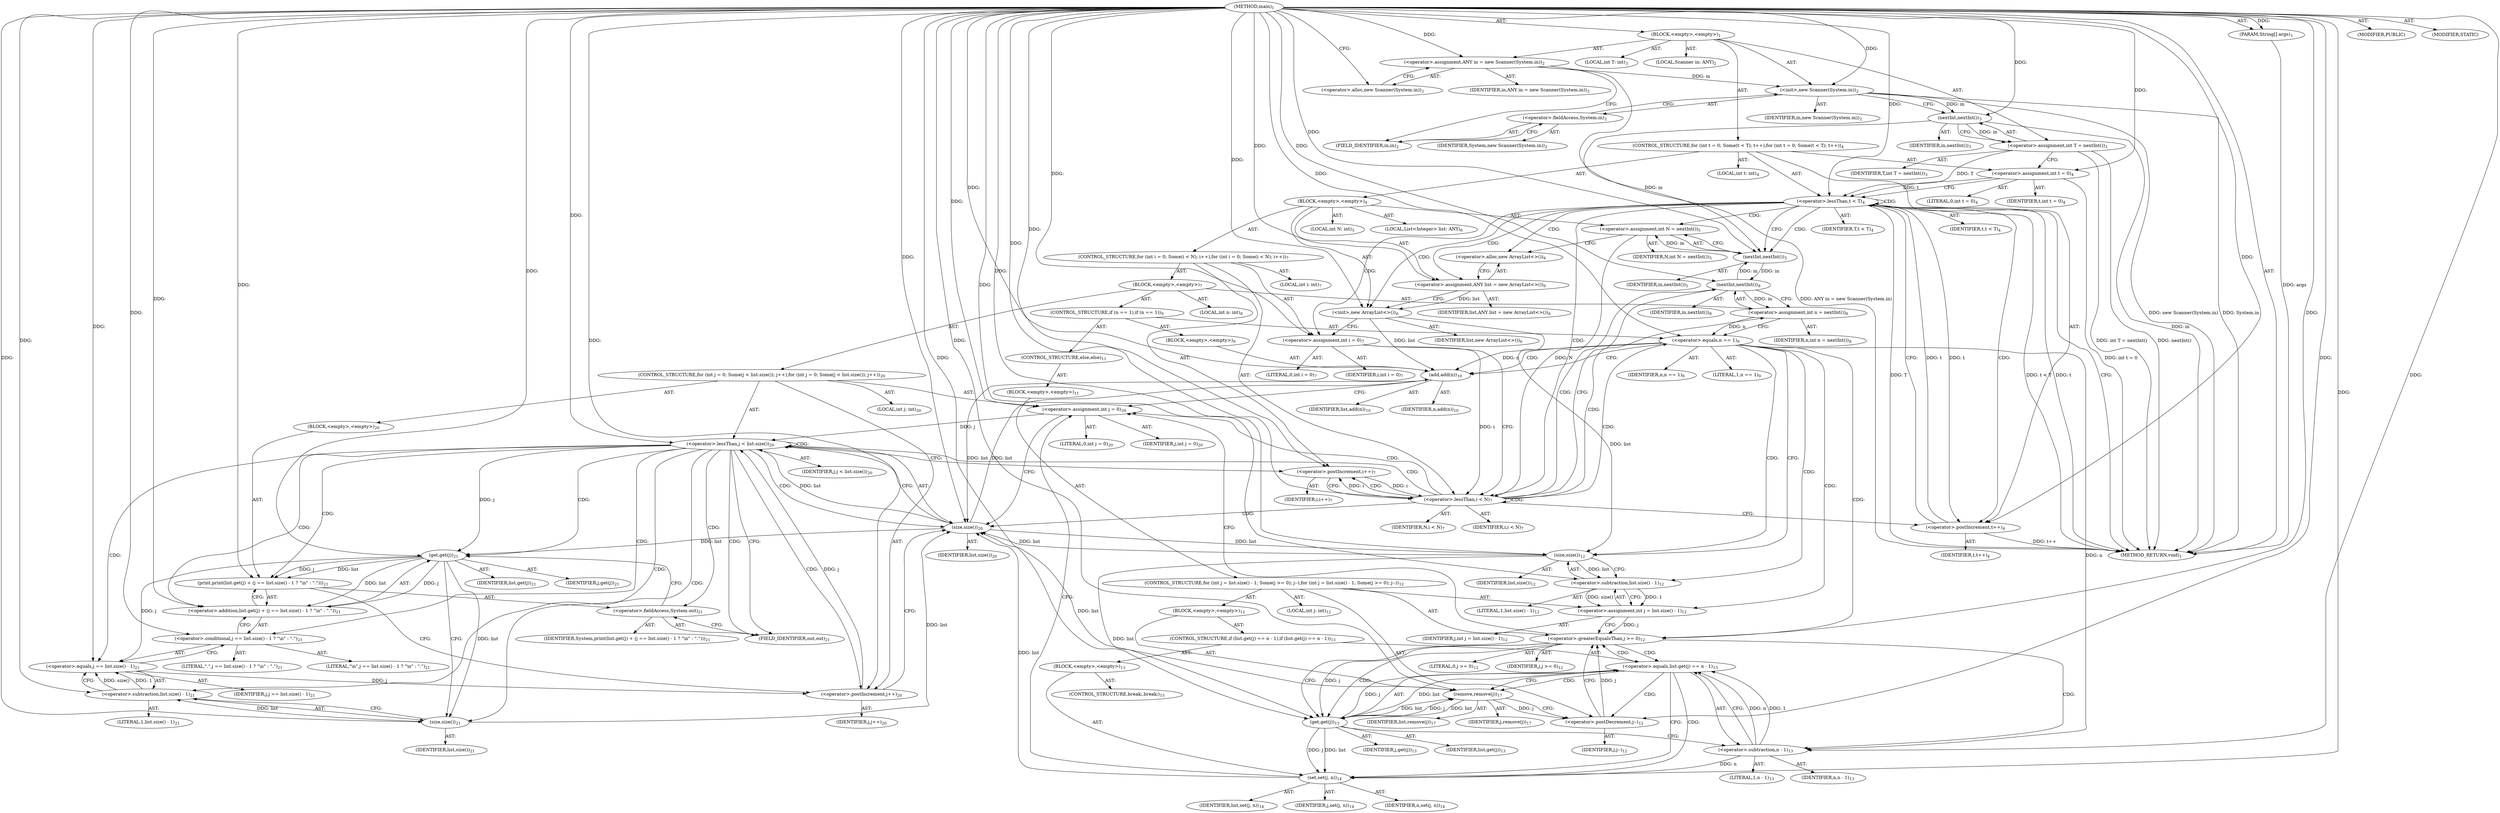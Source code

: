 digraph "main" {  
"21" [label = <(METHOD,main)<SUB>1</SUB>> ]
"22" [label = <(PARAM,String[] args)<SUB>1</SUB>> ]
"23" [label = <(BLOCK,&lt;empty&gt;,&lt;empty&gt;)<SUB>1</SUB>> ]
"4" [label = <(LOCAL,Scanner in: ANY)<SUB>2</SUB>> ]
"24" [label = <(&lt;operator&gt;.assignment,ANY in = new Scanner(System.in))<SUB>2</SUB>> ]
"25" [label = <(IDENTIFIER,in,ANY in = new Scanner(System.in))<SUB>2</SUB>> ]
"26" [label = <(&lt;operator&gt;.alloc,new Scanner(System.in))<SUB>2</SUB>> ]
"27" [label = <(&lt;init&gt;,new Scanner(System.in))<SUB>2</SUB>> ]
"3" [label = <(IDENTIFIER,in,new Scanner(System.in))<SUB>2</SUB>> ]
"28" [label = <(&lt;operator&gt;.fieldAccess,System.in)<SUB>2</SUB>> ]
"29" [label = <(IDENTIFIER,System,new Scanner(System.in))<SUB>2</SUB>> ]
"30" [label = <(FIELD_IDENTIFIER,in,in)<SUB>2</SUB>> ]
"31" [label = <(LOCAL,int T: int)<SUB>3</SUB>> ]
"32" [label = <(&lt;operator&gt;.assignment,int T = nextInt())<SUB>3</SUB>> ]
"33" [label = <(IDENTIFIER,T,int T = nextInt())<SUB>3</SUB>> ]
"34" [label = <(nextInt,nextInt())<SUB>3</SUB>> ]
"35" [label = <(IDENTIFIER,in,nextInt())<SUB>3</SUB>> ]
"36" [label = <(CONTROL_STRUCTURE,for (int t = 0; Some(t &lt; T); t++),for (int t = 0; Some(t &lt; T); t++))<SUB>4</SUB>> ]
"37" [label = <(LOCAL,int t: int)<SUB>4</SUB>> ]
"38" [label = <(&lt;operator&gt;.assignment,int t = 0)<SUB>4</SUB>> ]
"39" [label = <(IDENTIFIER,t,int t = 0)<SUB>4</SUB>> ]
"40" [label = <(LITERAL,0,int t = 0)<SUB>4</SUB>> ]
"41" [label = <(&lt;operator&gt;.lessThan,t &lt; T)<SUB>4</SUB>> ]
"42" [label = <(IDENTIFIER,t,t &lt; T)<SUB>4</SUB>> ]
"43" [label = <(IDENTIFIER,T,t &lt; T)<SUB>4</SUB>> ]
"44" [label = <(&lt;operator&gt;.postIncrement,t++)<SUB>4</SUB>> ]
"45" [label = <(IDENTIFIER,t,t++)<SUB>4</SUB>> ]
"46" [label = <(BLOCK,&lt;empty&gt;,&lt;empty&gt;)<SUB>4</SUB>> ]
"47" [label = <(LOCAL,int N: int)<SUB>5</SUB>> ]
"48" [label = <(&lt;operator&gt;.assignment,int N = nextInt())<SUB>5</SUB>> ]
"49" [label = <(IDENTIFIER,N,int N = nextInt())<SUB>5</SUB>> ]
"50" [label = <(nextInt,nextInt())<SUB>5</SUB>> ]
"51" [label = <(IDENTIFIER,in,nextInt())<SUB>5</SUB>> ]
"6" [label = <(LOCAL,List&lt;Integer&gt; list: ANY)<SUB>6</SUB>> ]
"52" [label = <(&lt;operator&gt;.assignment,ANY list = new ArrayList&lt;&gt;())<SUB>6</SUB>> ]
"53" [label = <(IDENTIFIER,list,ANY list = new ArrayList&lt;&gt;())<SUB>6</SUB>> ]
"54" [label = <(&lt;operator&gt;.alloc,new ArrayList&lt;&gt;())<SUB>6</SUB>> ]
"55" [label = <(&lt;init&gt;,new ArrayList&lt;&gt;())<SUB>6</SUB>> ]
"5" [label = <(IDENTIFIER,list,new ArrayList&lt;&gt;())<SUB>6</SUB>> ]
"56" [label = <(CONTROL_STRUCTURE,for (int i = 0; Some(i &lt; N); i++),for (int i = 0; Some(i &lt; N); i++))<SUB>7</SUB>> ]
"57" [label = <(LOCAL,int i: int)<SUB>7</SUB>> ]
"58" [label = <(&lt;operator&gt;.assignment,int i = 0)<SUB>7</SUB>> ]
"59" [label = <(IDENTIFIER,i,int i = 0)<SUB>7</SUB>> ]
"60" [label = <(LITERAL,0,int i = 0)<SUB>7</SUB>> ]
"61" [label = <(&lt;operator&gt;.lessThan,i &lt; N)<SUB>7</SUB>> ]
"62" [label = <(IDENTIFIER,i,i &lt; N)<SUB>7</SUB>> ]
"63" [label = <(IDENTIFIER,N,i &lt; N)<SUB>7</SUB>> ]
"64" [label = <(&lt;operator&gt;.postIncrement,i++)<SUB>7</SUB>> ]
"65" [label = <(IDENTIFIER,i,i++)<SUB>7</SUB>> ]
"66" [label = <(BLOCK,&lt;empty&gt;,&lt;empty&gt;)<SUB>7</SUB>> ]
"67" [label = <(LOCAL,int n: int)<SUB>8</SUB>> ]
"68" [label = <(&lt;operator&gt;.assignment,int n = nextInt())<SUB>8</SUB>> ]
"69" [label = <(IDENTIFIER,n,int n = nextInt())<SUB>8</SUB>> ]
"70" [label = <(nextInt,nextInt())<SUB>8</SUB>> ]
"71" [label = <(IDENTIFIER,in,nextInt())<SUB>8</SUB>> ]
"72" [label = <(CONTROL_STRUCTURE,if (n == 1),if (n == 1))<SUB>9</SUB>> ]
"73" [label = <(&lt;operator&gt;.equals,n == 1)<SUB>9</SUB>> ]
"74" [label = <(IDENTIFIER,n,n == 1)<SUB>9</SUB>> ]
"75" [label = <(LITERAL,1,n == 1)<SUB>9</SUB>> ]
"76" [label = <(BLOCK,&lt;empty&gt;,&lt;empty&gt;)<SUB>9</SUB>> ]
"77" [label = <(add,add(n))<SUB>10</SUB>> ]
"78" [label = <(IDENTIFIER,list,add(n))<SUB>10</SUB>> ]
"79" [label = <(IDENTIFIER,n,add(n))<SUB>10</SUB>> ]
"80" [label = <(CONTROL_STRUCTURE,else,else)<SUB>11</SUB>> ]
"81" [label = <(BLOCK,&lt;empty&gt;,&lt;empty&gt;)<SUB>11</SUB>> ]
"82" [label = <(CONTROL_STRUCTURE,for (int j = list.size() - 1; Some(j &gt;= 0); j--),for (int j = list.size() - 1; Some(j &gt;= 0); j--))<SUB>12</SUB>> ]
"83" [label = <(LOCAL,int j: int)<SUB>12</SUB>> ]
"84" [label = <(&lt;operator&gt;.assignment,int j = list.size() - 1)<SUB>12</SUB>> ]
"85" [label = <(IDENTIFIER,j,int j = list.size() - 1)<SUB>12</SUB>> ]
"86" [label = <(&lt;operator&gt;.subtraction,list.size() - 1)<SUB>12</SUB>> ]
"87" [label = <(size,size())<SUB>12</SUB>> ]
"88" [label = <(IDENTIFIER,list,size())<SUB>12</SUB>> ]
"89" [label = <(LITERAL,1,list.size() - 1)<SUB>12</SUB>> ]
"90" [label = <(&lt;operator&gt;.greaterEqualsThan,j &gt;= 0)<SUB>12</SUB>> ]
"91" [label = <(IDENTIFIER,j,j &gt;= 0)<SUB>12</SUB>> ]
"92" [label = <(LITERAL,0,j &gt;= 0)<SUB>12</SUB>> ]
"93" [label = <(&lt;operator&gt;.postDecrement,j--)<SUB>12</SUB>> ]
"94" [label = <(IDENTIFIER,j,j--)<SUB>12</SUB>> ]
"95" [label = <(BLOCK,&lt;empty&gt;,&lt;empty&gt;)<SUB>12</SUB>> ]
"96" [label = <(CONTROL_STRUCTURE,if (list.get(j) == n - 1),if (list.get(j) == n - 1))<SUB>13</SUB>> ]
"97" [label = <(&lt;operator&gt;.equals,list.get(j) == n - 1)<SUB>13</SUB>> ]
"98" [label = <(get,get(j))<SUB>13</SUB>> ]
"99" [label = <(IDENTIFIER,list,get(j))<SUB>13</SUB>> ]
"100" [label = <(IDENTIFIER,j,get(j))<SUB>13</SUB>> ]
"101" [label = <(&lt;operator&gt;.subtraction,n - 1)<SUB>13</SUB>> ]
"102" [label = <(IDENTIFIER,n,n - 1)<SUB>13</SUB>> ]
"103" [label = <(LITERAL,1,n - 1)<SUB>13</SUB>> ]
"104" [label = <(BLOCK,&lt;empty&gt;,&lt;empty&gt;)<SUB>13</SUB>> ]
"105" [label = <(set,set(j, n))<SUB>14</SUB>> ]
"106" [label = <(IDENTIFIER,list,set(j, n))<SUB>14</SUB>> ]
"107" [label = <(IDENTIFIER,j,set(j, n))<SUB>14</SUB>> ]
"108" [label = <(IDENTIFIER,n,set(j, n))<SUB>14</SUB>> ]
"109" [label = <(CONTROL_STRUCTURE,break;,break;)<SUB>15</SUB>> ]
"110" [label = <(remove,remove(j))<SUB>17</SUB>> ]
"111" [label = <(IDENTIFIER,list,remove(j))<SUB>17</SUB>> ]
"112" [label = <(IDENTIFIER,j,remove(j))<SUB>17</SUB>> ]
"113" [label = <(CONTROL_STRUCTURE,for (int j = 0; Some(j &lt; list.size()); j++),for (int j = 0; Some(j &lt; list.size()); j++))<SUB>20</SUB>> ]
"114" [label = <(LOCAL,int j: int)<SUB>20</SUB>> ]
"115" [label = <(&lt;operator&gt;.assignment,int j = 0)<SUB>20</SUB>> ]
"116" [label = <(IDENTIFIER,j,int j = 0)<SUB>20</SUB>> ]
"117" [label = <(LITERAL,0,int j = 0)<SUB>20</SUB>> ]
"118" [label = <(&lt;operator&gt;.lessThan,j &lt; list.size())<SUB>20</SUB>> ]
"119" [label = <(IDENTIFIER,j,j &lt; list.size())<SUB>20</SUB>> ]
"120" [label = <(size,size())<SUB>20</SUB>> ]
"121" [label = <(IDENTIFIER,list,size())<SUB>20</SUB>> ]
"122" [label = <(&lt;operator&gt;.postIncrement,j++)<SUB>20</SUB>> ]
"123" [label = <(IDENTIFIER,j,j++)<SUB>20</SUB>> ]
"124" [label = <(BLOCK,&lt;empty&gt;,&lt;empty&gt;)<SUB>20</SUB>> ]
"125" [label = <(print,print(list.get(j) + (j == list.size() - 1 ? &quot;\n&quot; : &quot;.&quot;)))<SUB>21</SUB>> ]
"126" [label = <(&lt;operator&gt;.fieldAccess,System.out)<SUB>21</SUB>> ]
"127" [label = <(IDENTIFIER,System,print(list.get(j) + (j == list.size() - 1 ? &quot;\n&quot; : &quot;.&quot;)))<SUB>21</SUB>> ]
"128" [label = <(FIELD_IDENTIFIER,out,out)<SUB>21</SUB>> ]
"129" [label = <(&lt;operator&gt;.addition,list.get(j) + (j == list.size() - 1 ? &quot;\n&quot; : &quot;.&quot;))<SUB>21</SUB>> ]
"130" [label = <(get,get(j))<SUB>21</SUB>> ]
"131" [label = <(IDENTIFIER,list,get(j))<SUB>21</SUB>> ]
"132" [label = <(IDENTIFIER,j,get(j))<SUB>21</SUB>> ]
"133" [label = <(&lt;operator&gt;.conditional,j == list.size() - 1 ? &quot;\n&quot; : &quot;.&quot;)<SUB>21</SUB>> ]
"134" [label = <(&lt;operator&gt;.equals,j == list.size() - 1)<SUB>21</SUB>> ]
"135" [label = <(IDENTIFIER,j,j == list.size() - 1)<SUB>21</SUB>> ]
"136" [label = <(&lt;operator&gt;.subtraction,list.size() - 1)<SUB>21</SUB>> ]
"137" [label = <(size,size())<SUB>21</SUB>> ]
"138" [label = <(IDENTIFIER,list,size())<SUB>21</SUB>> ]
"139" [label = <(LITERAL,1,list.size() - 1)<SUB>21</SUB>> ]
"140" [label = <(LITERAL,&quot;\n&quot;,j == list.size() - 1 ? &quot;\n&quot; : &quot;.&quot;)<SUB>21</SUB>> ]
"141" [label = <(LITERAL,&quot;.&quot;,j == list.size() - 1 ? &quot;\n&quot; : &quot;.&quot;)<SUB>21</SUB>> ]
"142" [label = <(MODIFIER,PUBLIC)> ]
"143" [label = <(MODIFIER,STATIC)> ]
"144" [label = <(METHOD_RETURN,void)<SUB>1</SUB>> ]
  "21" -> "22"  [ label = "AST: "] 
  "21" -> "23"  [ label = "AST: "] 
  "21" -> "142"  [ label = "AST: "] 
  "21" -> "143"  [ label = "AST: "] 
  "21" -> "144"  [ label = "AST: "] 
  "23" -> "4"  [ label = "AST: "] 
  "23" -> "24"  [ label = "AST: "] 
  "23" -> "27"  [ label = "AST: "] 
  "23" -> "31"  [ label = "AST: "] 
  "23" -> "32"  [ label = "AST: "] 
  "23" -> "36"  [ label = "AST: "] 
  "24" -> "25"  [ label = "AST: "] 
  "24" -> "26"  [ label = "AST: "] 
  "27" -> "3"  [ label = "AST: "] 
  "27" -> "28"  [ label = "AST: "] 
  "28" -> "29"  [ label = "AST: "] 
  "28" -> "30"  [ label = "AST: "] 
  "32" -> "33"  [ label = "AST: "] 
  "32" -> "34"  [ label = "AST: "] 
  "34" -> "35"  [ label = "AST: "] 
  "36" -> "37"  [ label = "AST: "] 
  "36" -> "38"  [ label = "AST: "] 
  "36" -> "41"  [ label = "AST: "] 
  "36" -> "44"  [ label = "AST: "] 
  "36" -> "46"  [ label = "AST: "] 
  "38" -> "39"  [ label = "AST: "] 
  "38" -> "40"  [ label = "AST: "] 
  "41" -> "42"  [ label = "AST: "] 
  "41" -> "43"  [ label = "AST: "] 
  "44" -> "45"  [ label = "AST: "] 
  "46" -> "47"  [ label = "AST: "] 
  "46" -> "48"  [ label = "AST: "] 
  "46" -> "6"  [ label = "AST: "] 
  "46" -> "52"  [ label = "AST: "] 
  "46" -> "55"  [ label = "AST: "] 
  "46" -> "56"  [ label = "AST: "] 
  "48" -> "49"  [ label = "AST: "] 
  "48" -> "50"  [ label = "AST: "] 
  "50" -> "51"  [ label = "AST: "] 
  "52" -> "53"  [ label = "AST: "] 
  "52" -> "54"  [ label = "AST: "] 
  "55" -> "5"  [ label = "AST: "] 
  "56" -> "57"  [ label = "AST: "] 
  "56" -> "58"  [ label = "AST: "] 
  "56" -> "61"  [ label = "AST: "] 
  "56" -> "64"  [ label = "AST: "] 
  "56" -> "66"  [ label = "AST: "] 
  "58" -> "59"  [ label = "AST: "] 
  "58" -> "60"  [ label = "AST: "] 
  "61" -> "62"  [ label = "AST: "] 
  "61" -> "63"  [ label = "AST: "] 
  "64" -> "65"  [ label = "AST: "] 
  "66" -> "67"  [ label = "AST: "] 
  "66" -> "68"  [ label = "AST: "] 
  "66" -> "72"  [ label = "AST: "] 
  "66" -> "113"  [ label = "AST: "] 
  "68" -> "69"  [ label = "AST: "] 
  "68" -> "70"  [ label = "AST: "] 
  "70" -> "71"  [ label = "AST: "] 
  "72" -> "73"  [ label = "AST: "] 
  "72" -> "76"  [ label = "AST: "] 
  "72" -> "80"  [ label = "AST: "] 
  "73" -> "74"  [ label = "AST: "] 
  "73" -> "75"  [ label = "AST: "] 
  "76" -> "77"  [ label = "AST: "] 
  "77" -> "78"  [ label = "AST: "] 
  "77" -> "79"  [ label = "AST: "] 
  "80" -> "81"  [ label = "AST: "] 
  "81" -> "82"  [ label = "AST: "] 
  "82" -> "83"  [ label = "AST: "] 
  "82" -> "84"  [ label = "AST: "] 
  "82" -> "90"  [ label = "AST: "] 
  "82" -> "93"  [ label = "AST: "] 
  "82" -> "95"  [ label = "AST: "] 
  "84" -> "85"  [ label = "AST: "] 
  "84" -> "86"  [ label = "AST: "] 
  "86" -> "87"  [ label = "AST: "] 
  "86" -> "89"  [ label = "AST: "] 
  "87" -> "88"  [ label = "AST: "] 
  "90" -> "91"  [ label = "AST: "] 
  "90" -> "92"  [ label = "AST: "] 
  "93" -> "94"  [ label = "AST: "] 
  "95" -> "96"  [ label = "AST: "] 
  "95" -> "110"  [ label = "AST: "] 
  "96" -> "97"  [ label = "AST: "] 
  "96" -> "104"  [ label = "AST: "] 
  "97" -> "98"  [ label = "AST: "] 
  "97" -> "101"  [ label = "AST: "] 
  "98" -> "99"  [ label = "AST: "] 
  "98" -> "100"  [ label = "AST: "] 
  "101" -> "102"  [ label = "AST: "] 
  "101" -> "103"  [ label = "AST: "] 
  "104" -> "105"  [ label = "AST: "] 
  "104" -> "109"  [ label = "AST: "] 
  "105" -> "106"  [ label = "AST: "] 
  "105" -> "107"  [ label = "AST: "] 
  "105" -> "108"  [ label = "AST: "] 
  "110" -> "111"  [ label = "AST: "] 
  "110" -> "112"  [ label = "AST: "] 
  "113" -> "114"  [ label = "AST: "] 
  "113" -> "115"  [ label = "AST: "] 
  "113" -> "118"  [ label = "AST: "] 
  "113" -> "122"  [ label = "AST: "] 
  "113" -> "124"  [ label = "AST: "] 
  "115" -> "116"  [ label = "AST: "] 
  "115" -> "117"  [ label = "AST: "] 
  "118" -> "119"  [ label = "AST: "] 
  "118" -> "120"  [ label = "AST: "] 
  "120" -> "121"  [ label = "AST: "] 
  "122" -> "123"  [ label = "AST: "] 
  "124" -> "125"  [ label = "AST: "] 
  "125" -> "126"  [ label = "AST: "] 
  "125" -> "129"  [ label = "AST: "] 
  "126" -> "127"  [ label = "AST: "] 
  "126" -> "128"  [ label = "AST: "] 
  "129" -> "130"  [ label = "AST: "] 
  "129" -> "133"  [ label = "AST: "] 
  "130" -> "131"  [ label = "AST: "] 
  "130" -> "132"  [ label = "AST: "] 
  "133" -> "134"  [ label = "AST: "] 
  "133" -> "140"  [ label = "AST: "] 
  "133" -> "141"  [ label = "AST: "] 
  "134" -> "135"  [ label = "AST: "] 
  "134" -> "136"  [ label = "AST: "] 
  "136" -> "137"  [ label = "AST: "] 
  "136" -> "139"  [ label = "AST: "] 
  "137" -> "138"  [ label = "AST: "] 
  "24" -> "30"  [ label = "CFG: "] 
  "27" -> "34"  [ label = "CFG: "] 
  "32" -> "38"  [ label = "CFG: "] 
  "26" -> "24"  [ label = "CFG: "] 
  "28" -> "27"  [ label = "CFG: "] 
  "34" -> "32"  [ label = "CFG: "] 
  "38" -> "41"  [ label = "CFG: "] 
  "41" -> "144"  [ label = "CFG: "] 
  "41" -> "50"  [ label = "CFG: "] 
  "44" -> "41"  [ label = "CFG: "] 
  "30" -> "28"  [ label = "CFG: "] 
  "48" -> "54"  [ label = "CFG: "] 
  "52" -> "55"  [ label = "CFG: "] 
  "55" -> "58"  [ label = "CFG: "] 
  "50" -> "48"  [ label = "CFG: "] 
  "54" -> "52"  [ label = "CFG: "] 
  "58" -> "61"  [ label = "CFG: "] 
  "61" -> "70"  [ label = "CFG: "] 
  "61" -> "44"  [ label = "CFG: "] 
  "64" -> "61"  [ label = "CFG: "] 
  "68" -> "73"  [ label = "CFG: "] 
  "70" -> "68"  [ label = "CFG: "] 
  "73" -> "77"  [ label = "CFG: "] 
  "73" -> "87"  [ label = "CFG: "] 
  "115" -> "120"  [ label = "CFG: "] 
  "118" -> "128"  [ label = "CFG: "] 
  "118" -> "64"  [ label = "CFG: "] 
  "122" -> "120"  [ label = "CFG: "] 
  "77" -> "115"  [ label = "CFG: "] 
  "120" -> "118"  [ label = "CFG: "] 
  "125" -> "122"  [ label = "CFG: "] 
  "126" -> "130"  [ label = "CFG: "] 
  "129" -> "125"  [ label = "CFG: "] 
  "84" -> "90"  [ label = "CFG: "] 
  "90" -> "98"  [ label = "CFG: "] 
  "90" -> "115"  [ label = "CFG: "] 
  "93" -> "90"  [ label = "CFG: "] 
  "128" -> "126"  [ label = "CFG: "] 
  "130" -> "137"  [ label = "CFG: "] 
  "133" -> "129"  [ label = "CFG: "] 
  "86" -> "84"  [ label = "CFG: "] 
  "110" -> "93"  [ label = "CFG: "] 
  "134" -> "133"  [ label = "CFG: "] 
  "87" -> "86"  [ label = "CFG: "] 
  "97" -> "105"  [ label = "CFG: "] 
  "97" -> "110"  [ label = "CFG: "] 
  "136" -> "134"  [ label = "CFG: "] 
  "98" -> "101"  [ label = "CFG: "] 
  "101" -> "97"  [ label = "CFG: "] 
  "105" -> "115"  [ label = "CFG: "] 
  "137" -> "136"  [ label = "CFG: "] 
  "21" -> "26"  [ label = "CFG: "] 
  "22" -> "144"  [ label = "DDG: args"] 
  "24" -> "144"  [ label = "DDG: ANY in = new Scanner(System.in)"] 
  "27" -> "144"  [ label = "DDG: System.in"] 
  "27" -> "144"  [ label = "DDG: new Scanner(System.in)"] 
  "34" -> "144"  [ label = "DDG: in"] 
  "32" -> "144"  [ label = "DDG: nextInt()"] 
  "32" -> "144"  [ label = "DDG: int T = nextInt()"] 
  "38" -> "144"  [ label = "DDG: int t = 0"] 
  "41" -> "144"  [ label = "DDG: t"] 
  "41" -> "144"  [ label = "DDG: T"] 
  "41" -> "144"  [ label = "DDG: t &lt; T"] 
  "44" -> "144"  [ label = "DDG: t++"] 
  "21" -> "22"  [ label = "DDG: "] 
  "21" -> "24"  [ label = "DDG: "] 
  "34" -> "32"  [ label = "DDG: in"] 
  "24" -> "27"  [ label = "DDG: in"] 
  "21" -> "27"  [ label = "DDG: "] 
  "21" -> "38"  [ label = "DDG: "] 
  "27" -> "34"  [ label = "DDG: in"] 
  "21" -> "34"  [ label = "DDG: "] 
  "38" -> "41"  [ label = "DDG: t"] 
  "44" -> "41"  [ label = "DDG: t"] 
  "21" -> "41"  [ label = "DDG: "] 
  "32" -> "41"  [ label = "DDG: T"] 
  "41" -> "44"  [ label = "DDG: t"] 
  "21" -> "44"  [ label = "DDG: "] 
  "50" -> "48"  [ label = "DDG: in"] 
  "21" -> "52"  [ label = "DDG: "] 
  "52" -> "55"  [ label = "DDG: list"] 
  "21" -> "55"  [ label = "DDG: "] 
  "21" -> "58"  [ label = "DDG: "] 
  "34" -> "50"  [ label = "DDG: in"] 
  "70" -> "50"  [ label = "DDG: in"] 
  "21" -> "50"  [ label = "DDG: "] 
  "58" -> "61"  [ label = "DDG: i"] 
  "64" -> "61"  [ label = "DDG: i"] 
  "21" -> "61"  [ label = "DDG: "] 
  "48" -> "61"  [ label = "DDG: N"] 
  "61" -> "64"  [ label = "DDG: i"] 
  "21" -> "64"  [ label = "DDG: "] 
  "70" -> "68"  [ label = "DDG: in"] 
  "21" -> "115"  [ label = "DDG: "] 
  "50" -> "70"  [ label = "DDG: in"] 
  "21" -> "70"  [ label = "DDG: "] 
  "68" -> "73"  [ label = "DDG: n"] 
  "21" -> "73"  [ label = "DDG: "] 
  "115" -> "118"  [ label = "DDG: j"] 
  "122" -> "118"  [ label = "DDG: j"] 
  "21" -> "118"  [ label = "DDG: "] 
  "120" -> "118"  [ label = "DDG: list"] 
  "134" -> "122"  [ label = "DDG: j"] 
  "21" -> "122"  [ label = "DDG: "] 
  "55" -> "77"  [ label = "DDG: list"] 
  "120" -> "77"  [ label = "DDG: list"] 
  "21" -> "77"  [ label = "DDG: "] 
  "73" -> "77"  [ label = "DDG: n"] 
  "87" -> "120"  [ label = "DDG: list"] 
  "110" -> "120"  [ label = "DDG: list"] 
  "105" -> "120"  [ label = "DDG: list"] 
  "77" -> "120"  [ label = "DDG: list"] 
  "137" -> "120"  [ label = "DDG: list"] 
  "21" -> "120"  [ label = "DDG: "] 
  "130" -> "125"  [ label = "DDG: list"] 
  "130" -> "125"  [ label = "DDG: j"] 
  "21" -> "125"  [ label = "DDG: "] 
  "86" -> "84"  [ label = "DDG: size()"] 
  "86" -> "84"  [ label = "DDG: 1"] 
  "130" -> "129"  [ label = "DDG: list"] 
  "130" -> "129"  [ label = "DDG: j"] 
  "21" -> "129"  [ label = "DDG: "] 
  "84" -> "90"  [ label = "DDG: j"] 
  "93" -> "90"  [ label = "DDG: j"] 
  "21" -> "90"  [ label = "DDG: "] 
  "110" -> "93"  [ label = "DDG: j"] 
  "21" -> "93"  [ label = "DDG: "] 
  "120" -> "130"  [ label = "DDG: list"] 
  "21" -> "130"  [ label = "DDG: "] 
  "118" -> "130"  [ label = "DDG: j"] 
  "21" -> "133"  [ label = "DDG: "] 
  "87" -> "86"  [ label = "DDG: list"] 
  "21" -> "86"  [ label = "DDG: "] 
  "98" -> "110"  [ label = "DDG: list"] 
  "21" -> "110"  [ label = "DDG: "] 
  "98" -> "110"  [ label = "DDG: j"] 
  "130" -> "134"  [ label = "DDG: j"] 
  "21" -> "134"  [ label = "DDG: "] 
  "136" -> "134"  [ label = "DDG: size()"] 
  "136" -> "134"  [ label = "DDG: 1"] 
  "55" -> "87"  [ label = "DDG: list"] 
  "120" -> "87"  [ label = "DDG: list"] 
  "21" -> "87"  [ label = "DDG: "] 
  "98" -> "97"  [ label = "DDG: list"] 
  "98" -> "97"  [ label = "DDG: j"] 
  "101" -> "97"  [ label = "DDG: n"] 
  "101" -> "97"  [ label = "DDG: 1"] 
  "137" -> "136"  [ label = "DDG: list"] 
  "21" -> "136"  [ label = "DDG: "] 
  "87" -> "98"  [ label = "DDG: list"] 
  "110" -> "98"  [ label = "DDG: list"] 
  "21" -> "98"  [ label = "DDG: "] 
  "90" -> "98"  [ label = "DDG: j"] 
  "73" -> "101"  [ label = "DDG: n"] 
  "21" -> "101"  [ label = "DDG: "] 
  "98" -> "105"  [ label = "DDG: list"] 
  "21" -> "105"  [ label = "DDG: "] 
  "98" -> "105"  [ label = "DDG: j"] 
  "101" -> "105"  [ label = "DDG: n"] 
  "130" -> "137"  [ label = "DDG: list"] 
  "21" -> "137"  [ label = "DDG: "] 
  "41" -> "48"  [ label = "CDG: "] 
  "41" -> "52"  [ label = "CDG: "] 
  "41" -> "50"  [ label = "CDG: "] 
  "41" -> "44"  [ label = "CDG: "] 
  "41" -> "54"  [ label = "CDG: "] 
  "41" -> "58"  [ label = "CDG: "] 
  "41" -> "61"  [ label = "CDG: "] 
  "41" -> "41"  [ label = "CDG: "] 
  "41" -> "55"  [ label = "CDG: "] 
  "61" -> "115"  [ label = "CDG: "] 
  "61" -> "68"  [ label = "CDG: "] 
  "61" -> "73"  [ label = "CDG: "] 
  "61" -> "64"  [ label = "CDG: "] 
  "61" -> "120"  [ label = "CDG: "] 
  "61" -> "61"  [ label = "CDG: "] 
  "61" -> "118"  [ label = "CDG: "] 
  "61" -> "70"  [ label = "CDG: "] 
  "73" -> "77"  [ label = "CDG: "] 
  "73" -> "84"  [ label = "CDG: "] 
  "73" -> "87"  [ label = "CDG: "] 
  "73" -> "90"  [ label = "CDG: "] 
  "73" -> "86"  [ label = "CDG: "] 
  "118" -> "120"  [ label = "CDG: "] 
  "118" -> "136"  [ label = "CDG: "] 
  "118" -> "122"  [ label = "CDG: "] 
  "118" -> "128"  [ label = "CDG: "] 
  "118" -> "129"  [ label = "CDG: "] 
  "118" -> "134"  [ label = "CDG: "] 
  "118" -> "126"  [ label = "CDG: "] 
  "118" -> "137"  [ label = "CDG: "] 
  "118" -> "130"  [ label = "CDG: "] 
  "118" -> "118"  [ label = "CDG: "] 
  "118" -> "125"  [ label = "CDG: "] 
  "118" -> "133"  [ label = "CDG: "] 
  "90" -> "98"  [ label = "CDG: "] 
  "90" -> "97"  [ label = "CDG: "] 
  "90" -> "101"  [ label = "CDG: "] 
  "97" -> "93"  [ label = "CDG: "] 
  "97" -> "90"  [ label = "CDG: "] 
  "97" -> "105"  [ label = "CDG: "] 
  "97" -> "110"  [ label = "CDG: "] 
}
